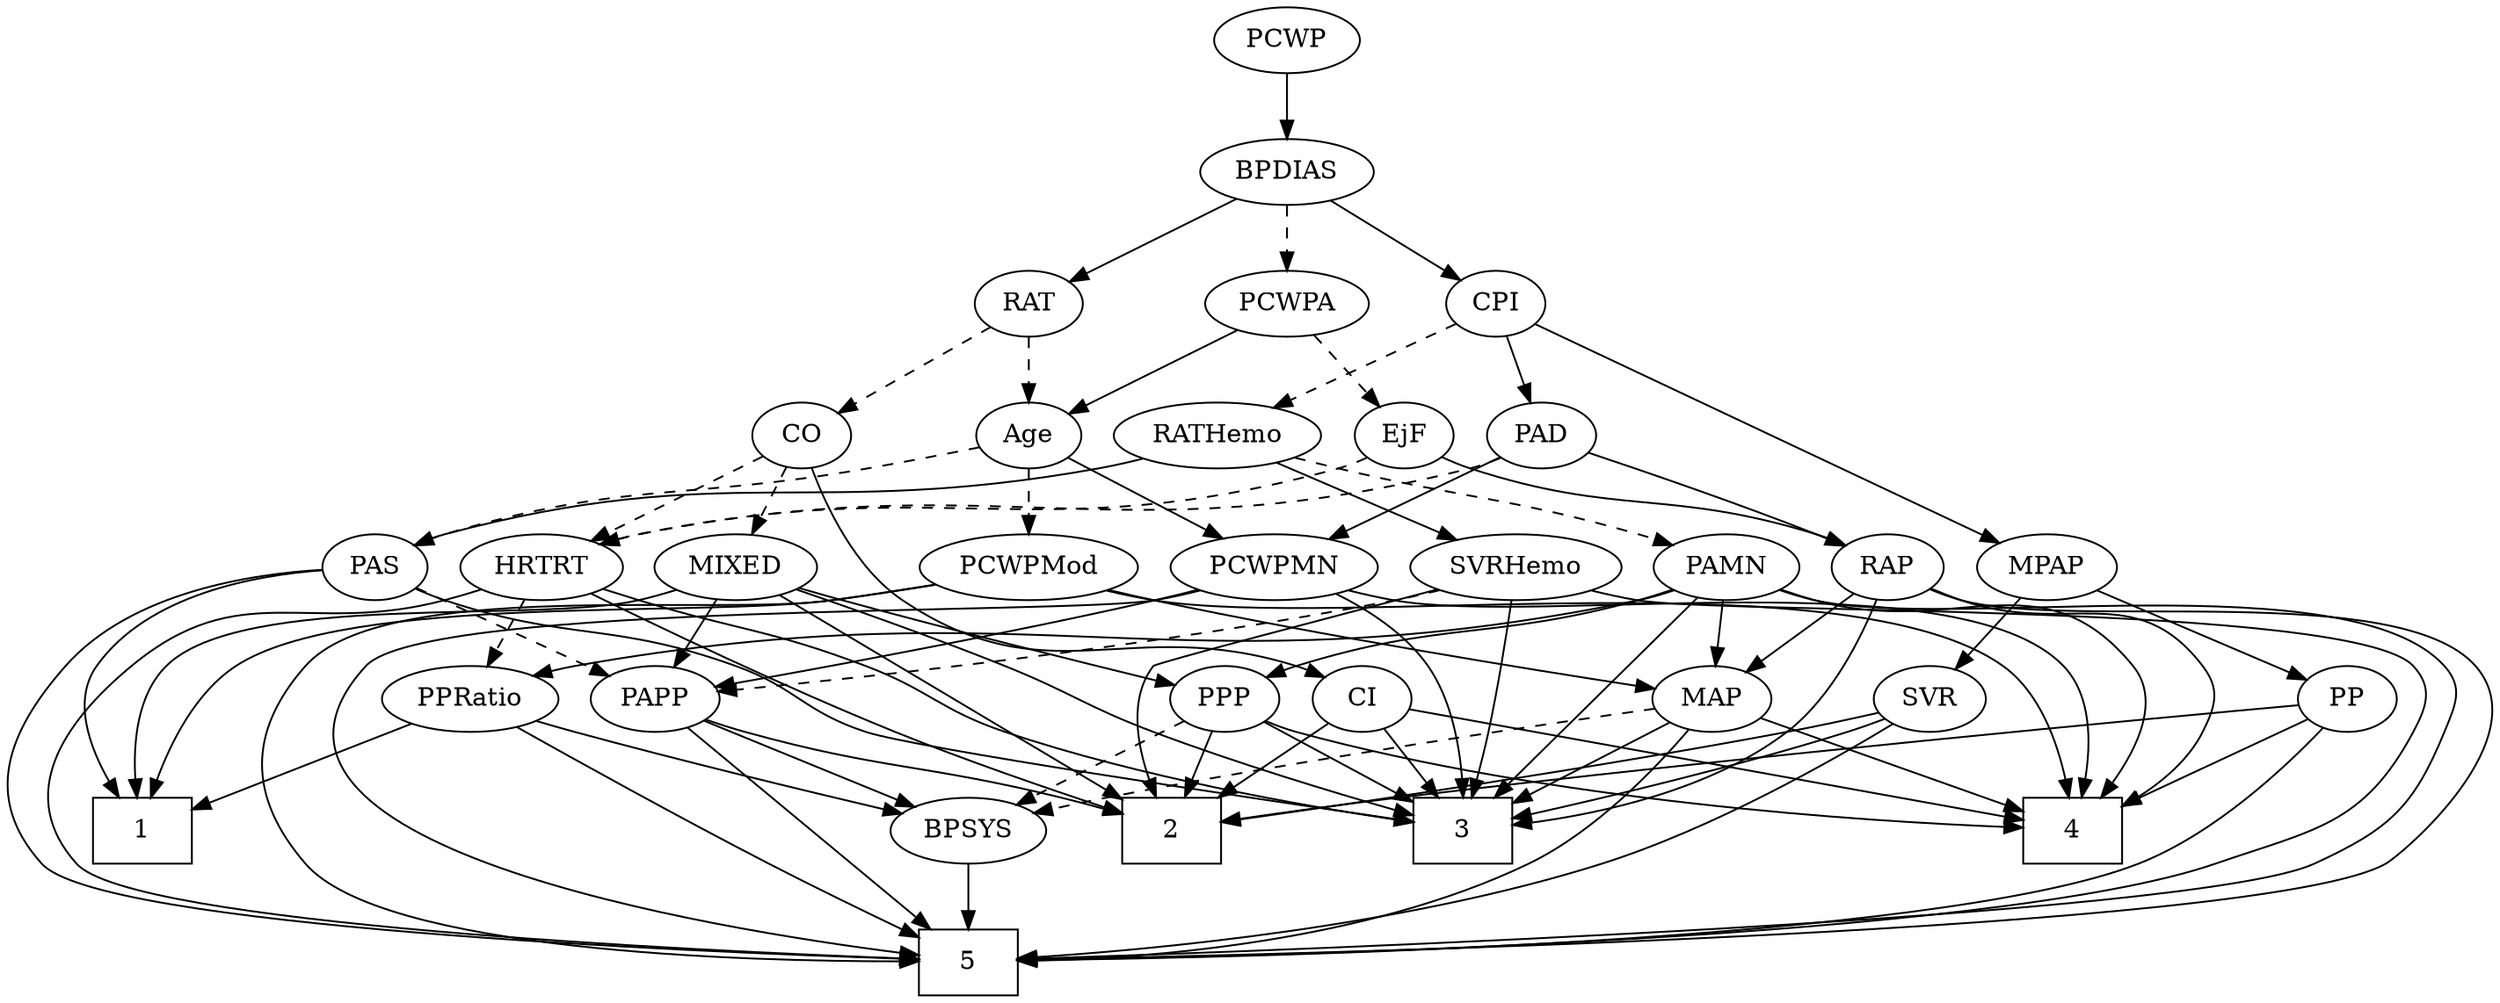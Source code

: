 strict digraph {
	graph [bb="0,0,1184.7,540"];
	node [label="\N"];
	1	[height=0.5,
		pos="814.06,90",
		shape=box,
		width=0.75];
	2	[height=0.5,
		pos="347.06,90",
		shape=box,
		width=0.75];
	3	[height=0.5,
		pos="590.06,90",
		shape=box,
		width=0.75];
	4	[height=0.5,
		pos="1055.1,90",
		shape=box,
		width=0.75];
	5	[height=0.5,
		pos="719.06,18",
		shape=box,
		width=0.75];
	Age	[height=0.5,
		pos="827.06,306",
		width=0.75];
	PAS	[height=0.5,
		pos="429.06,234",
		width=0.75];
	Age -> PAS	[pos="e,450.25,245.35 806.58,293.91 801.62,291.62 796.25,289.47 791.06,288 652.52,248.72 608.35,288.55 469.06,252 466.02,251.2 462.91,\
250.21 459.84,249.12",
		style=dashed];
	PCWPMod	[height=0.5,
		pos="1055.1,234",
		width=1.4443];
	Age -> PCWPMod	[pos="e,1016,245.9 848.12,294.31 852.96,292.06 858.14,289.82 863.06,288 919.68,267.03 935.87,268.1 994.06,252 998.06,250.89 1002.2,249.75 \
1006.4,248.59",
		style=dashed];
	PCWPMN	[height=0.5,
		pos="861.06,234",
		width=1.3902];
	Age -> PCWPMN	[pos="e,852.75,252.12 834.95,288.76 838.91,280.61 843.81,270.53 848.29,261.31",
		style=solid];
	EjF	[height=0.5,
		pos="899.06,306",
		width=0.75];
	RAP	[height=0.5,
		pos="957.06,234",
		width=0.77632];
	EjF -> RAP	[pos="e,944.5,250.16 911.65,289.81 919.32,280.55 929.29,268.52 937.93,258.09",
		style=solid];
	HRTRT	[height=0.5,
		pos="753.06,234",
		width=1.1013];
	EjF -> HRTRT	[pos="e,779.26,247.56 877.83,294.82 854.38,283.58 816.25,265.3 788.31,251.9",
		style=dashed];
	RAP -> 3	[pos="e,617.09,100.28 935.23,222.74 930.27,220.47 925,218.12 920.06,216 840.48,181.92 820.08,174.51 739.06,144 700.97,129.66 657.03,114.15 \
626.79,103.64",
		style=solid];
	RAP -> 4	[pos="e,1082.2,99.816 978.69,222.23 983.67,219.99 988.99,217.77 994.06,216 1057.2,193.95 1098.8,232.61 1140.1,180 1149.9,167.4 1147.8,\
157.99 1140.1,144 1129.6,125.22 1109.5,112.23 1091.4,103.81",
		style=solid];
	RAP -> 5	[pos="e,746.22,20.422 978.75,222.4 983.73,220.15 989.03,217.89 994.06,216 1047,196.15 1076.9,220.81 1116.1,180 1149.7,144.88 1166.2,108.52 \
1134.1,72 1109.3,43.822 853.84,26.589 756.48,21.001",
		style=solid];
	MAP	[height=0.5,
		pos="991.06,162",
		width=0.84854];
	RAP -> MAP	[pos="e,983.06,179.47 965.12,216.41 969.14,208.13 974.1,197.92 978.6,188.66",
		style=solid];
	MIXED	[height=0.5,
		pos="518.06,234",
		width=1.1193];
	MIXED -> 1	[pos="e,787.34,108.12 549.75,222.73 578.72,212.96 622.51,197.22 659.06,180 701.47,160.01 747.81,132.62 778.67,113.52",
		style=solid];
	MIXED -> 2	[pos="e,347.62,108.32 487.02,222.45 445.65,208.28 377.14,184.35 373.06,180 357.47,163.34 351.17,137.84 348.66,118.4",
		style=solid];
	MIXED -> 3	[pos="e,562.86,95.922 502.98,217.1 487.38,198.67 467.25,167.76 482.06,144 497.5,119.23 528.27,105.71 553.03,98.537",
		style=solid];
	PPP	[height=0.5,
		pos="590.06,162",
		width=0.75];
	MIXED -> PPP	[pos="e,575.11,177.54 534.04,217.46 544.01,207.78 556.97,195.17 567.92,184.53",
		style=solid];
	PAPP	[height=0.5,
		pos="289.06,162",
		width=0.88464];
	MIXED -> PAPP	[pos="e,314.72,172.91 486.46,222.63 479.43,220.39 472.01,218.07 465.06,216 407.62,198.84 392.12,198.41 335.06,180 331.53,178.86 327.87,\
177.62 324.23,176.34",
		style=solid];
	MPAP	[height=0.5,
		pos="131.06,234",
		width=0.97491];
	SVR	[height=0.5,
		pos="63.063,162",
		width=0.77632];
	MPAP -> SVR	[pos="e,77.183,177.54 115.97,217.46 106.65,207.87 94.553,195.42 84.277,184.84",
		style=solid];
	PP	[height=0.5,
		pos="136.06,162",
		width=0.75];
	MPAP -> PP	[pos="e,134.84,180.1 132.3,215.7 132.85,207.98 133.51,198.71 134.13,190.11",
		style=solid];
	BPSYS	[height=0.5,
		pos="719.06,90",
		width=1.0471];
	BPSYS -> 5	[pos="e,719.06,36.104 719.06,71.697 719.06,63.983 719.06,54.712 719.06,46.112",
		style=solid];
	PAD	[height=0.5,
		pos="753.06,306",
		width=0.79437];
	PAD -> RAP	[pos="e,935.39,245.65 775.34,294.37 780.45,292.12 785.9,289.86 791.06,288 847.05,267.79 864.18,272.49 920.06,252 921.95,251.31 923.88,\
250.56 925.82,249.77",
		style=solid];
	PAD -> PCWPMN	[pos="e,837.79,250.09 772.37,292.49 788.19,282.23 810.89,267.52 829.37,255.54",
		style=solid];
	PAD -> HRTRT	[pos="e,753.06,252.1 753.06,287.7 753.06,279.98 753.06,270.71 753.06,262.11",
		style=dashed];
	CO	[height=0.5,
		pos="627.06,306",
		width=0.75];
	CO -> MIXED	[pos="e,540.21,249.22 608.08,292.81 591.75,282.32 567.9,267.01 548.85,254.77",
		style=dashed];
	CI	[height=0.5,
		pos="518.06,162",
		width=0.75];
	CO -> CI	[pos="e,532.42,177.31 617.35,289.06 606.03,270.84 586.38,240.4 567.06,216 558.55,205.25 548.37,194.02 539.5,184.67",
		style=solid];
	CO -> HRTRT	[pos="e,728.99,248.37 647.31,293.75 666.96,282.84 697.12,266.08 720.21,253.25",
		style=dashed];
	PAS -> 1	[pos="e,786.93,100.69 450.8,222.94 456.65,220.46 463.03,217.96 469.06,216 537.16,193.91 564.19,216.01 626.06,180 644.82,169.08 640.87,\
155.83 659.06,144 701.12,116.64 718.64,124.38 766.06,108 769.76,106.72 773.62,105.38 777.47,104.03",
		style=solid];
	PAS -> 3	[pos="e,562.61,97.479 433.38,216.15 439.19,196.53 451.27,164.22 472.06,144 494.52,122.16 527.54,108.39 552.94,100.37",
		style=solid];
	PAS -> 5	[pos="e,692.04,19.557 402.66,229.67 311.7,218.19 16.87,180.92 16.063,180 5.4935,167.99 12.562,159.61 16.063,144 23.806,109.47 20.942,92.108 \
50.063,72 102.22,35.985 549.09,22.902 681.95,19.788",
		style=solid];
	PAS -> PAPP	[pos="e,312.03,174.48 408.1,222.52 385.04,210.99 347.7,192.32 320.99,178.97",
		style=dashed];
	PAMN	[height=0.5,
		pos="659.06,234",
		width=1.011];
	PAMN -> 3	[pos="e,603.17,108.01 654.14,216.09 648.5,197.79 638.44,168.02 626.06,144 621.22,134.61 615.02,124.89 609.13,116.38",
		style=solid];
	PAMN -> 4	[pos="e,1055.8,108.03 685.84,221.63 691.76,219.47 698.05,217.44 704.06,216 775.15,198.95 975.55,227.57 1031.1,180 1048.7,164.91 1054,138.37 \
1055.4,118.19",
		style=solid];
	PAMN -> 5	[pos="e,691.85,19.692 626.42,226.01 608.9,222.5 586.89,218.48 567.06,216 507.29,208.51 67.223,223.99 26.063,180 15.131,168.32 18.513,158.11 \
26.063,144 53.284,93.137 79.66,91.194 134.06,72 235.84,36.091 569.26,23.33 681.67,19.987",
		style=solid];
	PAMN -> MAP	[pos="e,968.34,174.11 685.88,221.78 691.79,219.62 698.08,217.55 704.06,216 811.9,188.16 844.95,210.52 952.06,180 954.34,179.35 956.66,\
178.6 958.97,177.78",
		style=solid];
	PAMN -> PPP	[pos="e,604.39,177.54 643.75,217.46 634.29,207.87 622.02,195.42 611.59,184.84",
		style=solid];
	PPRatio	[height=0.5,
		pos="903.06,162",
		width=1.1013];
	PAMN -> PPRatio	[pos="e,868.6,171.06 686.51,222.13 692.27,219.99 698.34,217.84 704.06,216 756.63,199.12 818.18,183.32 858.76,173.44",
		style=solid];
	RATHemo	[height=0.5,
		pos="501.06,306",
		width=1.3721];
	RATHemo -> PAS	[pos="e,443.72,249.25 484.36,288.76 474.47,279.14 461.81,266.84 451.1,256.43",
		style=solid];
	RATHemo -> PAMN	[pos="e,632.76,246.65 531.15,291.67 557.42,280.03 595.59,263.12 623.39,250.8",
		style=dashed];
	SVRHemo	[height=0.5,
		pos="234.06,234",
		width=1.3902];
	RATHemo -> SVRHemo	[pos="e,273.37,245.3 462.24,294.82 414.92,282.41 334.9,261.44 283.29,247.91",
		style=solid];
	CPI	[height=0.5,
		pos="603.06,378",
		width=0.75];
	CPI -> MPAP	[pos="e,157.92,245.79 578.23,370.54 512.1,353.16 326.47,303.26 175.06,252 172.53,251.14 169.93,250.23 167.32,249.29",
		style=solid];
	CPI -> PAD	[pos="e,730.63,317.47 624.55,366.97 649.88,355.15 692.2,335.4 721.31,321.82",
		style=solid];
	CPI -> RATHemo	[pos="e,523.41,322.34 584.83,364.49 570.19,354.44 549.3,340.11 532.05,328.27",
		style=dashed];
	RAT	[height=0.5,
		pos="702.06,378",
		width=0.75827];
	RAT -> Age	[pos="e,807.03,318.22 722.15,365.75 742.74,354.22 774.96,336.18 798.27,323.12",
		style=dashed];
	RAT -> CO	[pos="e,642.22,321.14 686.89,362.83 676.21,352.87 661.74,339.37 649.71,328.14",
		style=dashed];
	SVR -> 2	[pos="e,319.87,94.835 84.655,150.12 89.632,147.88 94.965,145.7 100.06,144 172.57,119.89 260.78,104.05 309.74,96.389",
		style=solid];
	SVR -> 3	[pos="e,562.86,93.426 84.142,149.9 89.236,147.62 94.747,145.47 100.06,144 143.42,132.04 446.07,103.98 552.86,94.327",
		style=solid];
	SVR -> 5	[pos="e,691.95,20.241 79.776,147.32 105.67,126.97 157.87,89.277 209.06,72 296.94,42.342 579.66,25.85 681.8,20.741",
		style=solid];
	PCWPMod -> 1	[pos="e,841.35,94.196 1055.3,215.7 1054.7,195.63 1050.4,162.89 1031.1,144 1005.8,119.31 906.51,102.91 851.42,95.514",
		style=solid];
	PCWPMod -> 4	[pos="e,1082.1,94.09 1101.5,225.87 1128.8,219.03 1161.1,205.74 1178.1,180 1186.9,166.63 1186.9,157.37 1178.1,144 1159.2,115.28 1121.1,\
102.06 1092.3,96.009",
		style=solid];
	PCWPMod -> 5	[pos="e,746.36,20.246 1089.8,220.39 1108.4,211.84 1130.2,198.65 1143.1,180 1170.5,140.2 1188.1,108.19 1156.1,72 1129.7,42.236 857.34,25.836 \
756.42,20.744",
		style=solid];
	PCWPMod -> MAP	[pos="e,1005.2,178.51 1039.9,216.41 1031.6,207.35 1021.2,195.99 1012.2,186.08",
		style=solid];
	PCWPA	[height=0.5,
		pos="827.06,378",
		width=1.1555];
	PCWPA -> Age	[pos="e,827.06,324.1 827.06,359.7 827.06,351.98 827.06,342.71 827.06,334.11",
		style=solid];
	PCWPA -> EjF	[pos="e,884.26,321.39 843.4,361.12 853.28,351.51 866.02,339.13 876.81,328.63",
		style=dashed];
	PCWPMN -> 3	[pos="e,617.27,105.26 833.84,218.73 784.73,193 681.34,138.83 626.31,110",
		style=solid];
	PCWPMN -> 4	[pos="e,1075.6,108.3 898.07,221.81 905.33,219.77 912.91,217.73 920.06,216 1000.2,196.57 1049.7,243.71 1102.1,180 1118.2,160.33 1100.8,\
134.23 1082.7,115.39",
		style=solid];
	PCWPMN -> 5	[pos="e,746.26,20.629 898.41,221.82 905.57,219.8 913.03,217.77 920.06,216 993.7,197.48 1030.2,230.32 1087.1,180 1124,147.35 1144.5,109.09 \
1112.1,72 1088.8,45.392 850.02,27.37 756.41,21.279",
		style=solid];
	PCWPMN -> PAPP	[pos="e,320.32,165.9 824.8,221.46 817.34,219.39 809.49,217.44 802.06,216 756.2,207.1 444.07,177.48 330.38,166.84",
		style=solid];
	SVRHemo -> 2	[pos="e,319.79,93.224 223.41,216.13 212.87,197.07 200.28,165.86 215.06,144 236.06,112.94 278.59,100.08 309.72,94.755",
		style=solid];
	SVRHemo -> 3	[pos="e,562.79,93.386 231.37,215.97 229.24,195.87 229.24,162.78 248.06,144 269.45,122.66 468.37,102.13 552.63,94.318",
		style=solid];
	SVRHemo -> 5	[pos="e,691.81,19.135 196.71,221.82 189.55,219.79 182.09,217.76 175.06,216 101,197.42 55.07,239.38 7.0626,180 -9.0611,160.06 7.47,83.359 \
20.063,72 69.44,27.461 543.98,20.341 681.74,19.211",
		style=solid];
	SVRHemo -> PAPP	[pos="e,276.5,178.99 247.1,216.41 253.98,207.66 262.54,196.75 270.14,187.08",
		style=dashed];
	BPDIAS	[height=0.5,
		pos="702.06,450",
		width=1.1735];
	BPDIAS -> CPI	[pos="e,621.04,391.71 681.07,434.15 666.03,423.52 645.67,409.13 629.52,397.71",
		style=solid];
	BPDIAS -> RAT	[pos="e,702.06,396.1 702.06,431.7 702.06,423.98 702.06,414.71 702.06,406.11",
		style=solid];
	BPDIAS -> PCWPA	[pos="e,802.42,392.8 726.76,435.17 745.85,424.48 772.47,409.57 793.5,397.8",
		style=dashed];
	MAP -> 3	[pos="e,617.3,97.192 968.36,149.82 963.11,147.6 957.47,145.49 952.06,144 831.12,110.6 795.8,128.75 672.06,108 657.29,105.52 641.14,102.29 \
627.1,99.305",
		style=solid];
	MAP -> 4	[pos="e,1039.4,108.13 1004.9,145.81 1013,136.97 1023.4,125.61 1032.6,115.52",
		style=solid];
	MAP -> 5	[pos="e,746.1,24.978 975.84,146.14 955.21,126.71 916.53,92.738 878.06,72 838.6,50.727 789.05,35.863 755.85,27.399",
		style=solid];
	MAP -> BPSYS	[pos="e,750.17,100.45 967.85,149.95 962.73,147.77 957.27,145.65 952.06,144 876.8,120.09 854.73,126.95 778.06,108 772.23,106.56 766.1,104.93 \
760.1,103.26",
		style=dashed];
	PP -> 2	[pos="e,320.02,98.607 158.05,151.45 164.16,148.92 170.83,146.26 177.06,144 222.43,127.56 275.68,111.46 310.33,101.4",
		style=solid];
	PP -> 4	[pos="e,1027.9,93.454 161.78,156.42 184.42,152.54 218.33,147.14 248.06,144 514.61,115.86 582.71,127.08 850.06,108 908.72,103.81 976.73,\
97.98 1017.8,94.349",
		style=solid];
	PP -> 5	[pos="e,691.92,18.542 153.03,147.78 179.83,127.69 234.33,89.904 287.06,72 427.15,24.433 605.65,18.624 681.86,18.523",
		style=solid];
	PPP -> 2	[pos="e,374.35,96.254 569.03,150.25 564.18,148 559,145.78 554.06,144 496.15,123.13 426.34,107.05 384.39,98.314",
		style=solid];
	PPP -> 3	[pos="e,590.06,108.1 590.06,143.7 590.06,135.98 590.06,126.71 590.06,118.11",
		style=solid];
	PPP -> 4	[pos="e,1027.8,95.104 616.06,157.09 694.07,145.34 926.36,110.37 1017.6,96.633",
		style=solid];
	PPP -> BPSYS	[pos="e,695.21,103.94 610.5,149.91 630.82,138.88 662.32,121.79 686.16,108.85",
		style=dashed];
	PPRatio -> 1	[pos="e,835.73,108.04 884.19,146.15 872.44,136.92 857.08,124.83 843.73,114.33",
		style=solid];
	PPRatio -> 5	[pos="e,746.09,24.528 896.85,144.01 888.84,124.24 873.13,91.789 850.06,72 822.95,48.738 784.29,34.791 756,27.089",
		style=solid];
	PPRatio -> BPSYS	[pos="e,747.64,101.87 873.5,149.75 841.97,137.76 791.92,118.72 757.38,105.58",
		style=solid];
	PCWP	[height=0.5,
		pos="702.06,522",
		width=0.97491];
	PCWP -> BPDIAS	[pos="e,702.06,468.1 702.06,503.7 702.06,495.98 702.06,486.71 702.06,478.11",
		style=solid];
	CI -> 2	[pos="e,374.22,102.12 495.71,151.85 467.28,140.21 417.81,119.96 383.8,106.04",
		style=solid];
	CI -> 3	[pos="e,572.46,108.11 532.63,146.83 541.98,137.75 554.36,125.71 565.23,115.14",
		style=solid];
	CI -> 4	[pos="e,1027.9,93.335 538.54,149.88 543.5,147.6 548.87,145.46 554.06,144 598.43,131.56 909.24,103.69 1017.8,94.219",
		style=solid];
	PAPP -> 2	[pos="e,332.6,108.46 301.93,145.46 309.03,136.91 318.01,126.07 326.08,116.32",
		style=solid];
	PAPP -> 5	[pos="e,692.05,18.69 288.01,143.72 287.8,123.35 290.88,90.02 311.06,72 365.39,23.496 592.06,18.636 682.03,18.666",
		style=solid];
	PAPP -> BPSYS	[pos="e,684.65,97.501 319.77,156.43 379.06,147.55 513.37,127.16 626.06,108 641.84,105.32 659.09,102.21 674.4,99.396",
		style=solid];
	HRTRT -> 2	[pos="e,367.04,108.15 723.51,221.83 717.16,219.68 710.44,217.61 704.06,216 607.15,191.53 575.19,216.31 482.06,180 441.71,164.26 400.95,\
135.16 374.94,114.53",
		style=solid];
	HRTRT -> 3	[pos="e,609.65,108.06 735.62,217.8 707.26,193.1 650.94,144.04 617.28,114.71",
		style=solid];
	HRTRT -> 5	[pos="e,746.15,18.51 782.33,221.82 788.76,219.65 795.59,217.57 802.06,216 912.45,189.26 962.91,246.38 1055.1,180 1096.1,150.43 1124.2,\
110.22 1091.1,72 1047.9,22.274 841.58,18.013 756.19,18.436",
		style=solid];
	HRTRT -> PPRatio	[pos="e,876.48,175.41 779.88,220.49 804.3,209.09 840.55,192.17 867.4,179.64",
		style=dashed];
}
